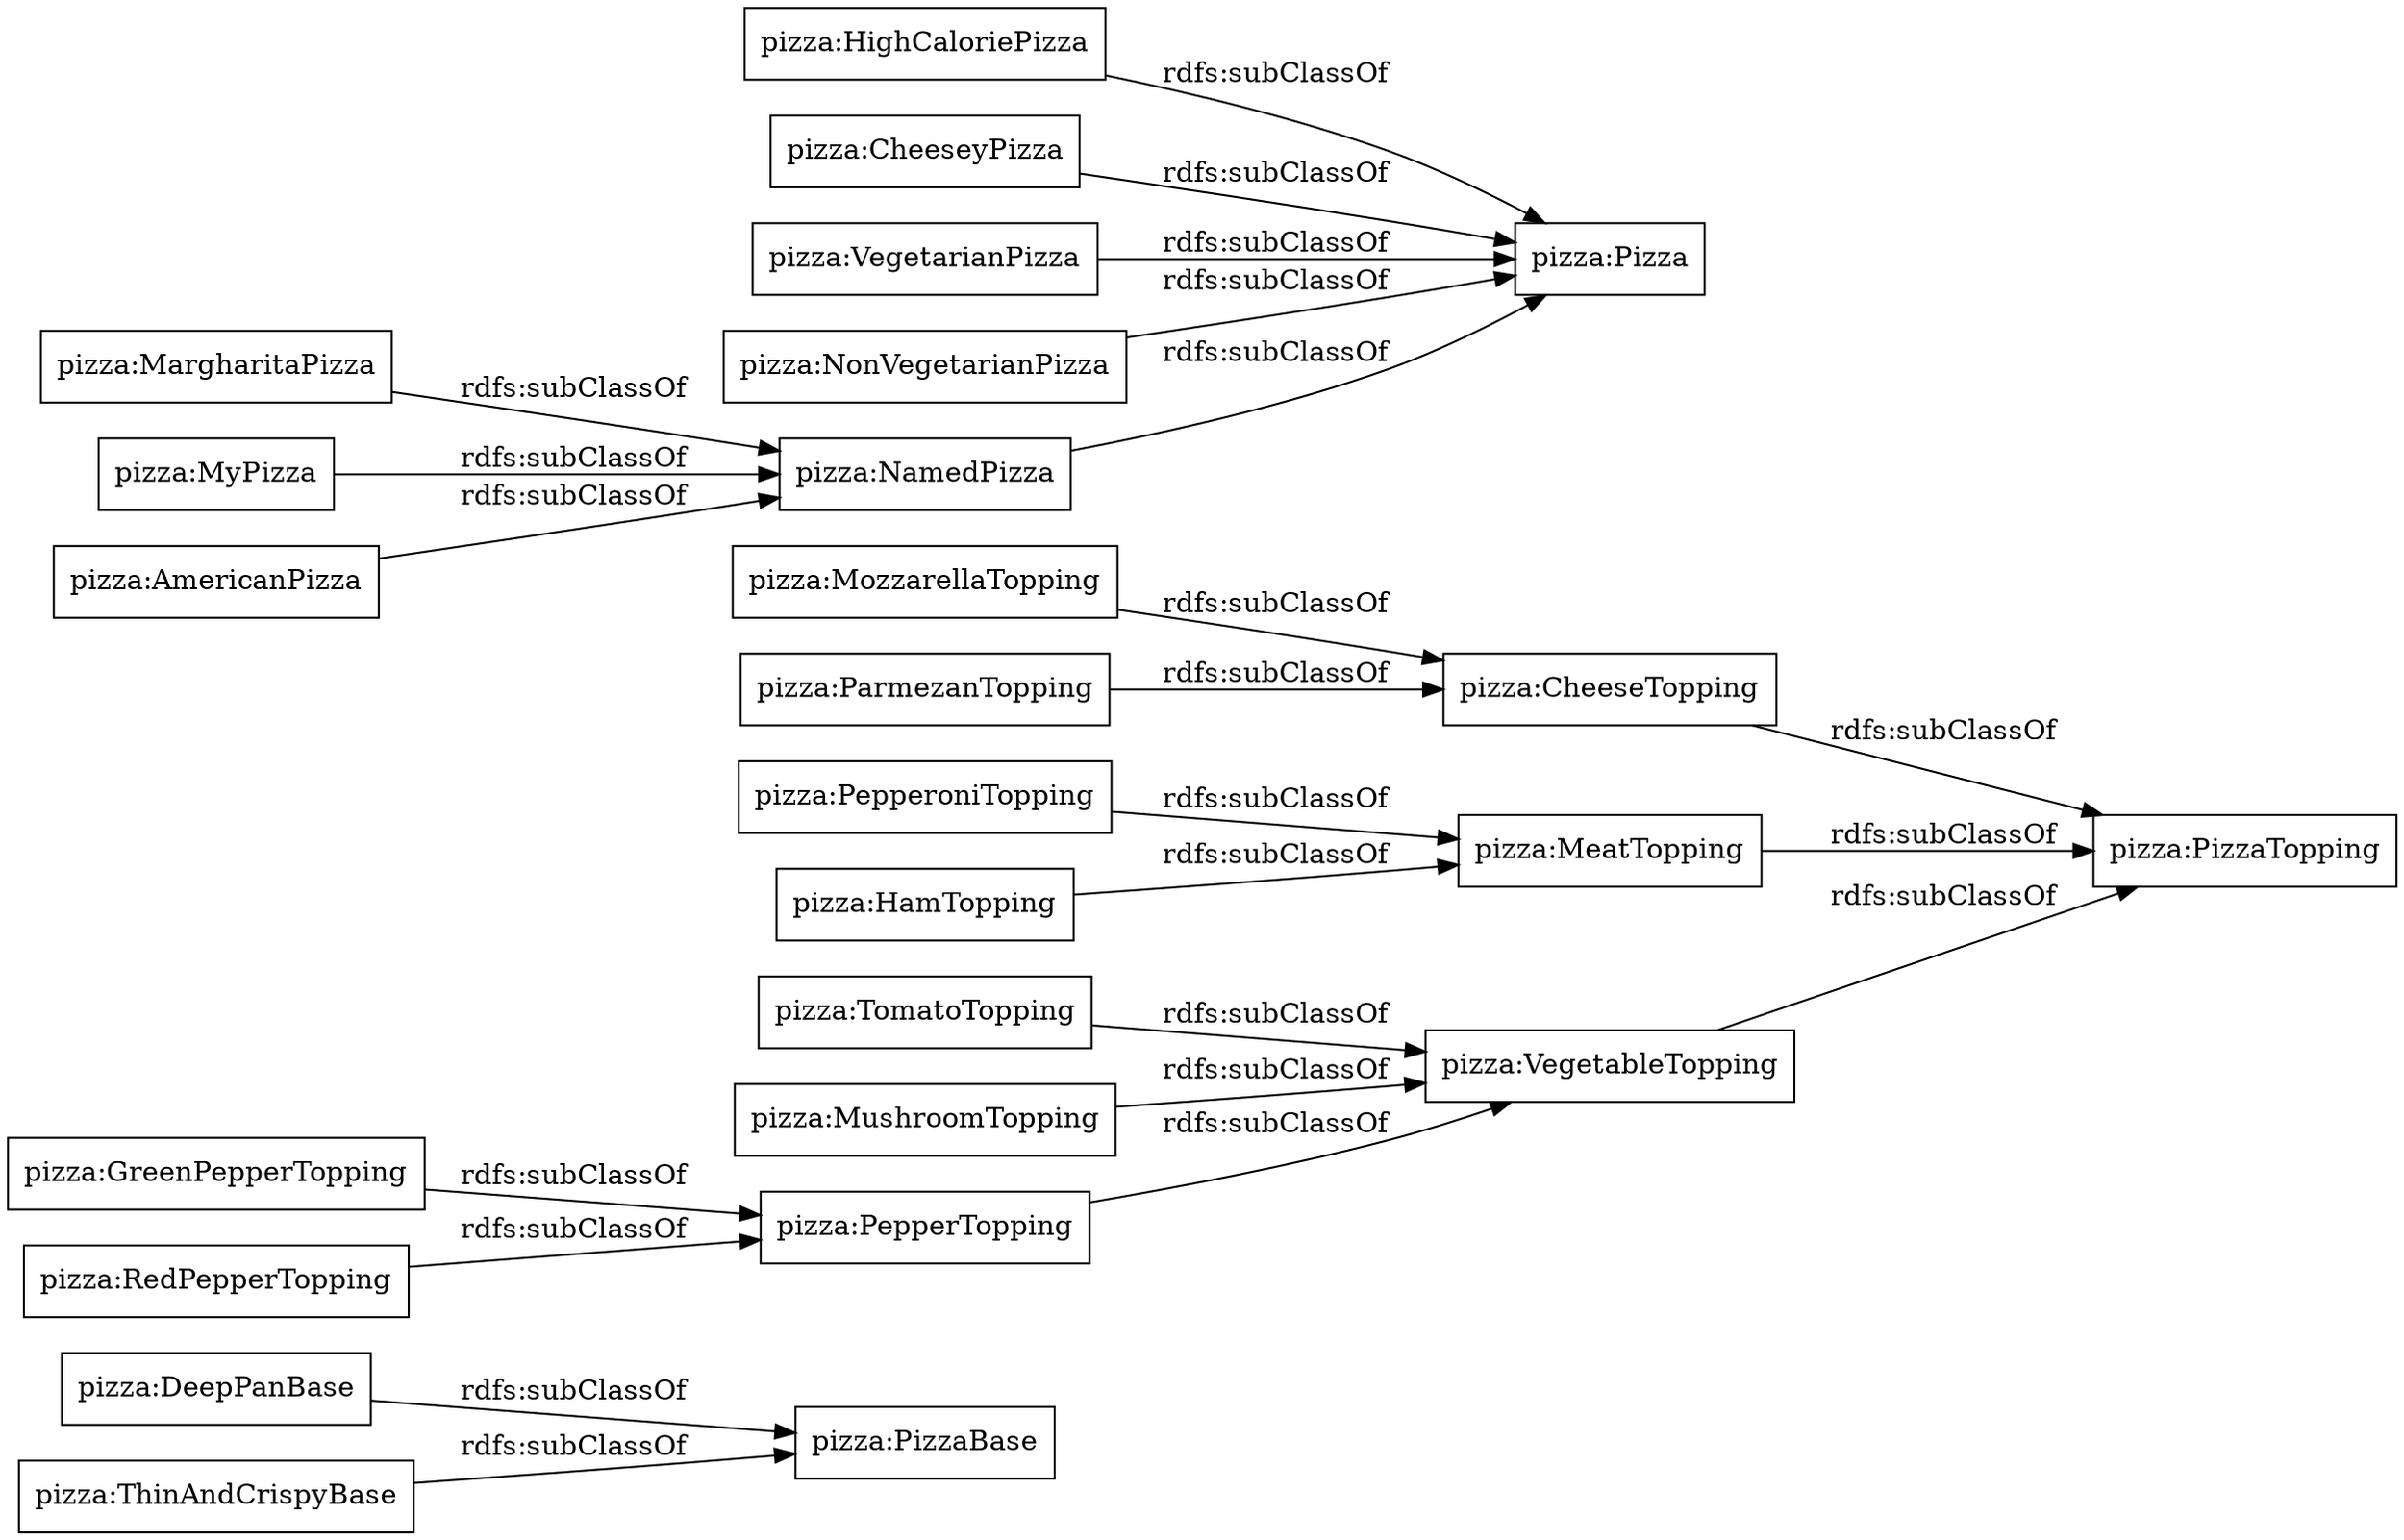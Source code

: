 digraph ar2dtool_diagram { 
rankdir=LR;
size="1000"
node [shape = rectangle, color="black"]; "pizza:PizzaBase" "pizza:PepperTopping" "pizza:HighCaloriePizza" "pizza:TomatoTopping" "pizza:VegetableTopping" "pizza:GreenPepperTopping" "pizza:CheeseyPizza" "pizza:MozzarellaTopping" "pizza:PepperoniTopping" "pizza:VegetarianPizza" "pizza:RedPepperTopping" "pizza:PizzaTopping" "pizza:MargharitaPizza" "pizza:MyPizza" "pizza:NonVegetarianPizza" "pizza:ParmezanTopping" "pizza:AmericanPizza" "pizza:CheeseTopping" "pizza:DeepPanBase" "pizza:Pizza" "pizza:HamTopping" "pizza:MeatTopping" "pizza:MushroomTopping" "pizza:ThinAndCrispyBase" "pizza:NamedPizza" ; /*classes style*/
	"pizza:ThinAndCrispyBase" -> "pizza:PizzaBase" [ label = "rdfs:subClassOf" ];
	"pizza:GreenPepperTopping" -> "pizza:PepperTopping" [ label = "rdfs:subClassOf" ];
	"pizza:TomatoTopping" -> "pizza:VegetableTopping" [ label = "rdfs:subClassOf" ];
	"pizza:AmericanPizza" -> "pizza:NamedPizza" [ label = "rdfs:subClassOf" ];
	"pizza:MargharitaPizza" -> "pizza:NamedPizza" [ label = "rdfs:subClassOf" ];
	"pizza:MyPizza" -> "pizza:NamedPizza" [ label = "rdfs:subClassOf" ];
	"pizza:VegetarianPizza" -> "pizza:Pizza" [ label = "rdfs:subClassOf" ];
	"pizza:CheeseyPizza" -> "pizza:Pizza" [ label = "rdfs:subClassOf" ];
	"pizza:CheeseTopping" -> "pizza:PizzaTopping" [ label = "rdfs:subClassOf" ];
	"pizza:RedPepperTopping" -> "pizza:PepperTopping" [ label = "rdfs:subClassOf" ];
	"pizza:DeepPanBase" -> "pizza:PizzaBase" [ label = "rdfs:subClassOf" ];
	"pizza:PepperoniTopping" -> "pizza:MeatTopping" [ label = "rdfs:subClassOf" ];
	"pizza:HamTopping" -> "pizza:MeatTopping" [ label = "rdfs:subClassOf" ];
	"pizza:HighCaloriePizza" -> "pizza:Pizza" [ label = "rdfs:subClassOf" ];
	"pizza:NamedPizza" -> "pizza:Pizza" [ label = "rdfs:subClassOf" ];
	"pizza:ParmezanTopping" -> "pizza:CheeseTopping" [ label = "rdfs:subClassOf" ];
	"pizza:MozzarellaTopping" -> "pizza:CheeseTopping" [ label = "rdfs:subClassOf" ];
	"pizza:MushroomTopping" -> "pizza:VegetableTopping" [ label = "rdfs:subClassOf" ];
	"pizza:MeatTopping" -> "pizza:PizzaTopping" [ label = "rdfs:subClassOf" ];
	"pizza:VegetableTopping" -> "pizza:PizzaTopping" [ label = "rdfs:subClassOf" ];
	"pizza:PepperTopping" -> "pizza:VegetableTopping" [ label = "rdfs:subClassOf" ];
	"pizza:NonVegetarianPizza" -> "pizza:Pizza" [ label = "rdfs:subClassOf" ];

}
